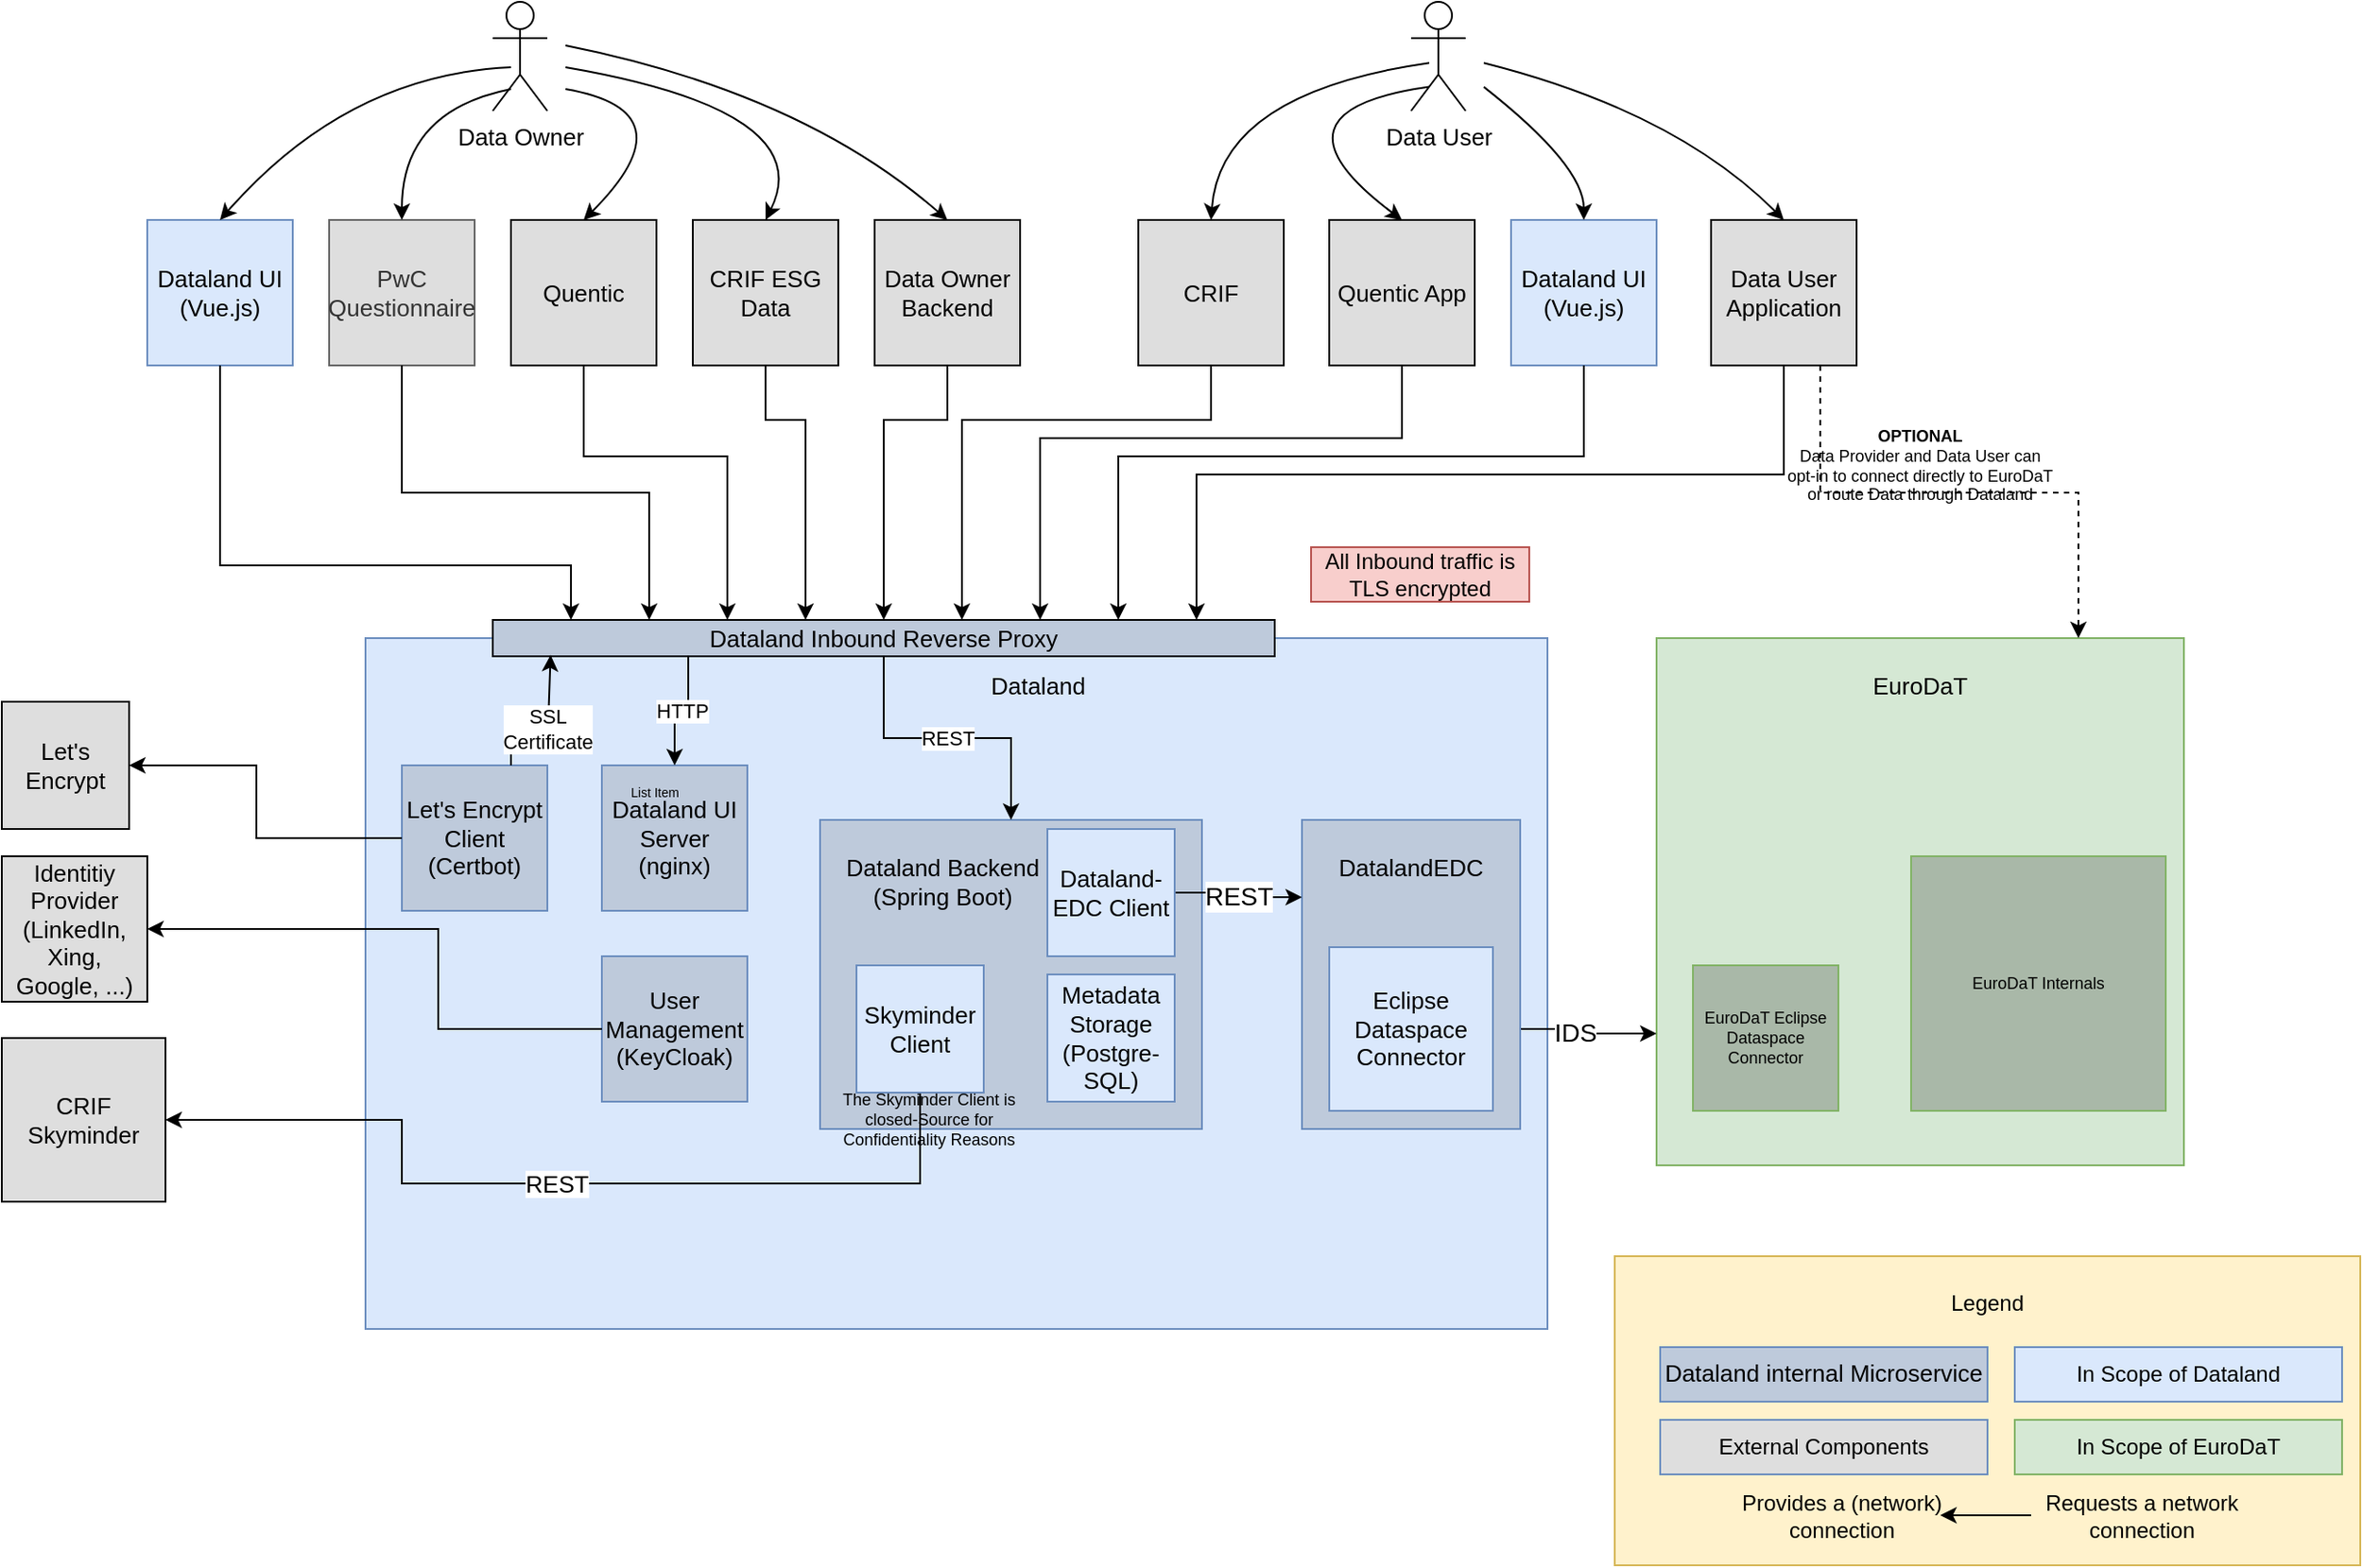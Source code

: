 <mxfile version="20.0.4" type="device"><diagram id="EgJ7EEfOsz50NrqOtSAN" name="Page-1"><mxGraphModel dx="1673" dy="934" grid="1" gridSize="10" guides="1" tooltips="1" connect="1" arrows="1" fold="1" page="1" pageScale="1" pageWidth="1654" pageHeight="1169" math="0" shadow="0"><root><mxCell id="0"/><mxCell id="1" parent="0"/><mxCell id="qYgubVpo4Vi_oRc76slj-7" value="Dataland" style="whiteSpace=wrap;html=1;fontSize=13;points=[[0,0,0,0,0],[0,0.25,0,0,0],[0,0.5,0,0,0],[0,0.75,0,0,0],[0,1,0,0,0],[0.1,0,0,0,0],[0.2,0,0,0,0],[0.25,1,0,0,0],[0.3,0,0,0,0],[0.4,0,0,0,0],[0.5,0,0,0,0],[0.5,1,0,0,0],[0.6,0,0,0,0],[0.7,0,0,0,0],[0.75,1,0,0,0],[0.8,0,0,0,0],[0.9,0,0,0,0],[1,0,0,0,0],[1,0.25,0,0,0],[1,0.5,0,0,0],[1,0.75,0,0,0],[1,1,0,0,0]];verticalAlign=top;spacingTop=12;fillColor=#dae8fc;strokeColor=#6c8ebf;imageAspect=0;spacingLeft=90;" parent="1" vertex="1"><mxGeometry x="250" y="360" width="650" height="380" as="geometry"/></mxCell><mxCell id="zA1G0P91OJ-XDcVy-FAF-19" value="&lt;span style=&quot;font-size: 13px&quot;&gt;Dataland Inbound Reverse Proxy&lt;/span&gt;" style="rounded=0;whiteSpace=wrap;html=1;fillColor=#BECADB;points=[[0,0,0,0,0],[0,0.25,0,0,0],[0,0.5,0,0,0],[0,0.75,0,0,0],[0,1,0,0,0],[0.1,0,0,0,0],[0.2,0,0,0,0],[0.25,1,0,0,0],[0.3,0,0,0,0],[0.4,0,0,0,0],[0.5,0,0,0,0],[0.5,1,0,0,0],[0.6,0,0,0,0],[0.7,0,0,0,0],[0.75,1,0,0,0],[0.8,0,0,0,0],[0.9,0,0,0,0],[1,0,0,0,0],[1,0.25,0,0,0],[1,0.5,0,0,0],[1,0.75,0,0,0],[1,1,0,0,0]];" parent="1" vertex="1"><mxGeometry x="320" y="350" width="430" height="20" as="geometry"/></mxCell><mxCell id="zA1G0P91OJ-XDcVy-FAF-1" value="Dataland Backend &lt;br&gt;(Spring Boot)" style="whiteSpace=wrap;html=1;fontSize=13;points=[[0,0,0,0,0],[0,0.25,0,0,0],[0,0.5,0,0,0],[0,0.75,0,0,0],[0,1,0,0,0],[0.1,0,0,0,0],[0.2,0,0,0,0],[0.25,1,0,0,0],[0.3,0,0,0,0],[0.4,0,0,0,0],[0.5,0,0,0,0],[0.5,1,0,0,0],[0.6,0,0,0,0],[0.7,0,0,0,0],[0.75,1,0,0,0],[0.8,0,0,0,0],[0.9,0,0,0,0],[1,0,0,0,0],[1,0.25,0,0,0],[1,0.5,0,0,0],[1,0.75,0,0,0],[1,1,0,0,0]];verticalAlign=top;spacingTop=12;fillColor=#BECADB;strokeColor=#6c8ebf;imageAspect=0;spacingRight=75;" parent="1" vertex="1"><mxGeometry x="500" y="460" width="210" height="170" as="geometry"/></mxCell><mxCell id="qYgubVpo4Vi_oRc76slj-55" value="EuroDaT" style="whiteSpace=wrap;html=1;aspect=fixed;fontSize=13;points=[[0,0,0,0,0],[0,0.25,0,0,0],[0,0.5,0,0,0],[0,0.75,0,0,0],[0,1,0,0,0],[0.1,0,0,0,0],[0.2,0,0,0,0],[0.25,1,0,0,0],[0.3,0,0,0,0],[0.4,0,0,0,0],[0.5,0,0,0,0],[0.5,1,0,0,0],[0.6,0,0,0,0],[0.7,0,0,0,0],[0.75,1,0,0,0],[0.8,0,0,0,0],[0.9,0,0,0,0],[1,0,0,0,0],[1,0.25,0,0,0],[1,0.5,0,0,0],[1,0.75,0,0,0],[1,1,0,0,0]];verticalAlign=top;spacingTop=12;fillColor=#d5e8d4;strokeColor=#82b366;" parent="1" vertex="1"><mxGeometry x="960" y="360" width="290" height="290" as="geometry"/></mxCell><mxCell id="qYgubVpo4Vi_oRc76slj-3" value="Data Owner" style="shape=umlActor;verticalLabelPosition=bottom;verticalAlign=top;html=1;outlineConnect=0;fontSize=13;points=[[0,0.4,0,0,0],[0,0.6,0,0,0],[0,0.8,0,0,0],[0,1,0,0,0],[0.27,0.1,0,0,0],[0.5,0,0,0,0],[0.5,0.5,0,0,0],[0.77,0.1,0,0,0],[1,0.4,0,0,0],[1,0.6,0,0,0],[1,0.8,0,0,0],[1,1,0,0,0]];" parent="1" vertex="1"><mxGeometry x="320" y="10" width="30" height="60" as="geometry"/></mxCell><mxCell id="qYgubVpo4Vi_oRc76slj-8" value="Dataland UI&lt;br&gt;(Vue.js)" style="whiteSpace=wrap;html=1;aspect=fixed;fontSize=13;fillColor=#dae8fc;strokeColor=#6c8ebf;" parent="1" vertex="1"><mxGeometry x="130" y="130" width="80" height="80" as="geometry"/></mxCell><mxCell id="qYgubVpo4Vi_oRc76slj-9" value="PwC Questionnaire" style="whiteSpace=wrap;html=1;aspect=fixed;fontSize=13;fillColor=#DEDEDE;fontColor=#333333;strokeColor=#666666;" parent="1" vertex="1"><mxGeometry x="230" y="130" width="80" height="80" as="geometry"/></mxCell><mxCell id="qYgubVpo4Vi_oRc76slj-10" value="Quentic" style="whiteSpace=wrap;html=1;aspect=fixed;fontSize=13;" parent="1" vertex="1"><mxGeometry x="330" y="130" width="80" height="80" as="geometry"/></mxCell><mxCell id="qYgubVpo4Vi_oRc76slj-11" value="Quentic App" style="whiteSpace=wrap;html=1;aspect=fixed;fontSize=13;fillColor=#DEDEDE;" parent="1" vertex="1"><mxGeometry x="780" y="130" width="80" height="80" as="geometry"/></mxCell><mxCell id="qYgubVpo4Vi_oRc76slj-12" value="Dataland UI&lt;br&gt;(Vue.js)" style="whiteSpace=wrap;html=1;aspect=fixed;fontSize=13;fillColor=#dae8fc;strokeColor=#6c8ebf;" parent="1" vertex="1"><mxGeometry x="880" y="130" width="80" height="80" as="geometry"/></mxCell><mxCell id="qYgubVpo4Vi_oRc76slj-13" value="Data Owner Backend" style="whiteSpace=wrap;html=1;aspect=fixed;fontSize=13;fillColor=#DEDEDE;" parent="1" vertex="1"><mxGeometry x="530" y="130" width="80" height="80" as="geometry"/></mxCell><mxCell id="qYgubVpo4Vi_oRc76slj-14" value="Data User Application" style="whiteSpace=wrap;html=1;aspect=fixed;fontSize=13;fillColor=#DEDEDE;" parent="1" vertex="1"><mxGeometry x="990" y="130" width="80" height="80" as="geometry"/></mxCell><mxCell id="qYgubVpo4Vi_oRc76slj-16" value="" style="curved=1;endArrow=classic;html=1;rounded=0;fontSize=13;entryX=0.5;entryY=0;entryDx=0;entryDy=0;exitX=1;exitY=0.4;exitDx=0;exitDy=0;exitPerimeter=0;" parent="1" target="qYgubVpo4Vi_oRc76slj-13" edge="1"><mxGeometry width="50" height="50" relative="1" as="geometry"><mxPoint x="360" y="34" as="sourcePoint"/><mxPoint x="470" y="15" as="targetPoint"/><Array as="points"><mxPoint x="490" y="60"/></Array></mxGeometry></mxCell><mxCell id="qYgubVpo4Vi_oRc76slj-17" value="" style="curved=1;endArrow=classic;html=1;rounded=0;fontSize=13;entryX=0.5;entryY=0;entryDx=0;entryDy=0;exitX=1;exitY=0.8;exitDx=0;exitDy=0;exitPerimeter=0;" parent="1" target="qYgubVpo4Vi_oRc76slj-10" edge="1"><mxGeometry width="50" height="50" relative="1" as="geometry"><mxPoint x="360" y="58" as="sourcePoint"/><mxPoint x="540" y="140" as="targetPoint"/><Array as="points"><mxPoint x="430" y="70"/></Array></mxGeometry></mxCell><mxCell id="qYgubVpo4Vi_oRc76slj-19" value="" style="curved=1;endArrow=classic;html=1;rounded=0;fontSize=13;entryX=0.5;entryY=0;entryDx=0;entryDy=0;exitX=0;exitY=0.6;exitDx=0;exitDy=0;exitPerimeter=0;" parent="1" target="qYgubVpo4Vi_oRc76slj-8" edge="1"><mxGeometry width="50" height="50" relative="1" as="geometry"><mxPoint x="330" y="46.0" as="sourcePoint"/><mxPoint x="220" y="110" as="targetPoint"/><Array as="points"><mxPoint x="240" y="50"/></Array></mxGeometry></mxCell><mxCell id="qYgubVpo4Vi_oRc76slj-20" value="" style="curved=1;endArrow=classic;html=1;rounded=0;fontSize=13;entryX=0.5;entryY=0;entryDx=0;entryDy=0;exitX=0;exitY=0.8;exitDx=0;exitDy=0;exitPerimeter=0;" parent="1" target="qYgubVpo4Vi_oRc76slj-9" edge="1"><mxGeometry width="50" height="50" relative="1" as="geometry"><mxPoint x="330" y="58" as="sourcePoint"/><mxPoint x="180" y="140" as="targetPoint"/><Array as="points"><mxPoint x="270" y="70"/></Array></mxGeometry></mxCell><mxCell id="qYgubVpo4Vi_oRc76slj-23" value="" style="edgeStyle=elbowEdgeStyle;elbow=vertical;endArrow=classic;html=1;rounded=0;fontSize=13;exitX=0.5;exitY=1;exitDx=0;exitDy=0;entryX=0.1;entryY=0;entryDx=0;entryDy=0;entryPerimeter=0;startArrow=none;startFill=0;endFill=1;" parent="1" source="qYgubVpo4Vi_oRc76slj-8" target="zA1G0P91OJ-XDcVy-FAF-19" edge="1"><mxGeometry width="50" height="50" relative="1" as="geometry"><mxPoint x="630" y="590" as="sourcePoint"/><mxPoint x="680" y="540" as="targetPoint"/><Array as="points"><mxPoint x="320" y="320"/></Array></mxGeometry></mxCell><mxCell id="qYgubVpo4Vi_oRc76slj-24" value="" style="edgeStyle=elbowEdgeStyle;elbow=vertical;endArrow=classic;html=1;rounded=0;fontSize=13;exitX=0.5;exitY=1;exitDx=0;exitDy=0;entryX=0.2;entryY=0;entryDx=0;entryDy=0;entryPerimeter=0;" parent="1" source="qYgubVpo4Vi_oRc76slj-9" target="zA1G0P91OJ-XDcVy-FAF-19" edge="1"><mxGeometry width="50" height="50" relative="1" as="geometry"><mxPoint x="180" y="220" as="sourcePoint"/><mxPoint x="396" y="320" as="targetPoint"/><Array as="points"><mxPoint x="400" y="280"/></Array></mxGeometry></mxCell><mxCell id="qYgubVpo4Vi_oRc76slj-25" value="" style="edgeStyle=elbowEdgeStyle;elbow=vertical;endArrow=classic;html=1;rounded=0;fontSize=13;exitX=0.5;exitY=1;exitDx=0;exitDy=0;entryX=0.3;entryY=0;entryDx=0;entryDy=0;entryPerimeter=0;" parent="1" source="qYgubVpo4Vi_oRc76slj-10" target="zA1G0P91OJ-XDcVy-FAF-19" edge="1"><mxGeometry width="50" height="50" relative="1" as="geometry"><mxPoint x="300" y="220" as="sourcePoint"/><mxPoint x="452" y="320" as="targetPoint"/><Array as="points"><mxPoint x="490" y="260"/></Array></mxGeometry></mxCell><mxCell id="qYgubVpo4Vi_oRc76slj-26" value="" style="edgeStyle=elbowEdgeStyle;elbow=vertical;endArrow=classic;html=1;rounded=0;fontSize=13;exitX=0.5;exitY=1;exitDx=0;exitDy=0;entryX=0.5;entryY=0;entryDx=0;entryDy=0;entryPerimeter=0;" parent="1" source="qYgubVpo4Vi_oRc76slj-13" target="zA1G0P91OJ-XDcVy-FAF-19" edge="1"><mxGeometry width="50" height="50" relative="1" as="geometry"><mxPoint x="420" y="220" as="sourcePoint"/><mxPoint x="530" y="330" as="targetPoint"/><Array as="points"><mxPoint x="450" y="240"/></Array></mxGeometry></mxCell><mxCell id="qYgubVpo4Vi_oRc76slj-27" value="" style="edgeStyle=elbowEdgeStyle;elbow=vertical;endArrow=classic;html=1;rounded=0;fontSize=13;exitX=0.5;exitY=1;exitDx=0;exitDy=0;entryX=0.7;entryY=0;entryDx=0;entryDy=0;entryPerimeter=0;" parent="1" source="qYgubVpo4Vi_oRc76slj-11" target="zA1G0P91OJ-XDcVy-FAF-19" edge="1"><mxGeometry width="50" height="50" relative="1" as="geometry"><mxPoint x="734" y="220" as="sourcePoint"/><mxPoint x="629" y="350" as="targetPoint"/><Array as="points"><mxPoint x="654" y="250"/></Array></mxGeometry></mxCell><mxCell id="qYgubVpo4Vi_oRc76slj-28" value="" style="edgeStyle=elbowEdgeStyle;elbow=vertical;endArrow=classic;html=1;rounded=0;fontSize=13;exitX=0.5;exitY=1;exitDx=0;exitDy=0;entryX=0.8;entryY=0;entryDx=0;entryDy=0;entryPerimeter=0;" parent="1" source="qYgubVpo4Vi_oRc76slj-12" target="zA1G0P91OJ-XDcVy-FAF-19" edge="1"><mxGeometry width="50" height="50" relative="1" as="geometry"><mxPoint x="740" y="220" as="sourcePoint"/><mxPoint x="616" y="370" as="targetPoint"/><Array as="points"><mxPoint x="664" y="260"/></Array></mxGeometry></mxCell><mxCell id="qYgubVpo4Vi_oRc76slj-29" value="" style="edgeStyle=elbowEdgeStyle;elbow=vertical;endArrow=classic;html=1;rounded=0;fontSize=13;exitX=0.5;exitY=1;exitDx=0;exitDy=0;entryX=0.9;entryY=0;entryDx=0;entryDy=0;entryPerimeter=0;" parent="1" source="qYgubVpo4Vi_oRc76slj-14" target="zA1G0P91OJ-XDcVy-FAF-19" edge="1"><mxGeometry width="50" height="50" relative="1" as="geometry"><mxPoint x="860" y="220" as="sourcePoint"/><mxPoint x="644" y="370" as="targetPoint"/><Array as="points"><mxPoint x="674" y="270"/></Array></mxGeometry></mxCell><mxCell id="qYgubVpo4Vi_oRc76slj-30" value="" style="curved=1;endArrow=classic;html=1;rounded=0;fontSize=13;entryX=0.5;entryY=0;entryDx=0;entryDy=0;exitX=1;exitY=0.56;exitDx=0;exitDy=0;exitPerimeter=0;" parent="1" target="qYgubVpo4Vi_oRc76slj-14" edge="1"><mxGeometry width="50" height="50" relative="1" as="geometry"><mxPoint x="865" y="43.6" as="sourcePoint"/><mxPoint x="1055" y="147.93" as="targetPoint"/><Array as="points"><mxPoint x="970" y="70"/></Array></mxGeometry></mxCell><mxCell id="qYgubVpo4Vi_oRc76slj-32" value="Data User" style="shape=umlActor;verticalLabelPosition=bottom;verticalAlign=top;html=1;outlineConnect=0;fontSize=13;points=[[0,0.33,0,0,0],[0,0.56,0,0,0],[0,0.78,0,0,0],[0,1,0,0,0],[0.27,0.1,0,0,0],[0.5,0,0,0,0],[0.5,0.5,0,0,0],[0.77,0.1,0,0,0],[1,0.33,0,0,0],[1,0.56,0,0,0],[1,0.78,0,0,0],[1,1,0,0,0]];" parent="1" vertex="1"><mxGeometry x="825" y="10" width="30" height="60" as="geometry"/></mxCell><mxCell id="qYgubVpo4Vi_oRc76slj-35" value="" style="curved=1;endArrow=classic;html=1;rounded=0;fontSize=13;entryX=0.5;entryY=0;entryDx=0;entryDy=0;exitX=1;exitY=0.78;exitDx=0;exitDy=0;exitPerimeter=0;" parent="1" target="qYgubVpo4Vi_oRc76slj-12" edge="1"><mxGeometry width="50" height="50" relative="1" as="geometry"><mxPoint x="865" y="56.8" as="sourcePoint"/><mxPoint x="980" y="140" as="targetPoint"/><Array as="points"><mxPoint x="920" y="100"/></Array></mxGeometry></mxCell><mxCell id="qYgubVpo4Vi_oRc76slj-36" value="" style="curved=1;endArrow=classic;html=1;rounded=0;fontSize=13;entryX=0.5;entryY=0;entryDx=0;entryDy=0;exitX=0;exitY=0.78;exitDx=0;exitDy=0;exitPerimeter=0;" parent="1" target="qYgubVpo4Vi_oRc76slj-11" edge="1"><mxGeometry width="50" height="50" relative="1" as="geometry"><mxPoint x="835" y="56.8" as="sourcePoint"/><mxPoint x="860" y="140" as="targetPoint"/><Array as="points"><mxPoint x="740" y="70"/></Array></mxGeometry></mxCell><mxCell id="qYgubVpo4Vi_oRc76slj-37" value="CRIF&lt;br&gt;Skyminder" style="whiteSpace=wrap;html=1;aspect=fixed;fontSize=13;fillColor=#DEDEDE;" parent="1" vertex="1"><mxGeometry x="50" y="580" width="90" height="90" as="geometry"/></mxCell><mxCell id="qYgubVpo4Vi_oRc76slj-44" value="REST" style="endArrow=classic;html=1;rounded=0;fontSize=13;exitX=0.5;exitY=1;exitDx=0;exitDy=0;entryX=1;entryY=0.5;entryDx=0;entryDy=0;edgeStyle=orthogonalEdgeStyle;" parent="1" source="qYgubVpo4Vi_oRc76slj-38" target="qYgubVpo4Vi_oRc76slj-37" edge="1"><mxGeometry width="50" height="50" relative="1" as="geometry"><mxPoint x="290" y="585" as="sourcePoint"/><mxPoint x="380" y="440" as="targetPoint"/><Array as="points"><mxPoint x="555" y="660"/><mxPoint x="270" y="660"/><mxPoint x="270" y="625"/></Array></mxGeometry></mxCell><mxCell id="qYgubVpo4Vi_oRc76slj-45" value="Dataland UI&lt;br&gt;Server (nginx)" style="whiteSpace=wrap;html=1;aspect=fixed;fontSize=13;fillColor=#BECADB;strokeColor=#6c8ebf;" parent="1" vertex="1"><mxGeometry x="380" y="430" width="80" height="80" as="geometry"/></mxCell><mxCell id="qYgubVpo4Vi_oRc76slj-51" value="EuroDaT Internals" style="whiteSpace=wrap;html=1;aspect=fixed;fontSize=9;fillColor=#A9B8A8;strokeColor=#82b366;" parent="1" vertex="1"><mxGeometry x="1100" y="480" width="140" height="140" as="geometry"/></mxCell><mxCell id="qYgubVpo4Vi_oRc76slj-53" value="IDS" style="endArrow=classic;startArrow=none;html=1;rounded=0;fontSize=14;entryX=0;entryY=0.75;entryDx=0;entryDy=0;startFill=1;entryPerimeter=0;edgeStyle=orthogonalEdgeStyle;" parent="1" source="qYgubVpo4Vi_oRc76slj-39" target="qYgubVpo4Vi_oRc76slj-55" edge="1"><mxGeometry width="50" height="50" relative="1" as="geometry"><mxPoint x="790" y="580" as="sourcePoint"/><mxPoint x="800" y="565" as="targetPoint"/></mxGeometry></mxCell><mxCell id="qYgubVpo4Vi_oRc76slj-54" value="The Skyminder Client is closed-Source for Confidentiality Reasons" style="text;html=1;strokeColor=none;fillColor=none;align=center;verticalAlign=middle;whiteSpace=wrap;rounded=0;fontSize=9;" parent="1" vertex="1"><mxGeometry x="505" y="610" width="110" height="30" as="geometry"/></mxCell><mxCell id="qYgubVpo4Vi_oRc76slj-56" value="&lt;b&gt;OPTIONAL&lt;/b&gt;&lt;br&gt;Data Provider and Data User can opt-in to connect directly to EuroDaT or route Data through Dataland" style="text;html=1;strokeColor=none;fillColor=none;align=center;verticalAlign=middle;whiteSpace=wrap;rounded=0;fontSize=9;" parent="1" vertex="1"><mxGeometry x="1030" y="250" width="150" height="30" as="geometry"/></mxCell><mxCell id="qYgubVpo4Vi_oRc76slj-58" value="" style="edgeStyle=elbowEdgeStyle;elbow=vertical;endArrow=classic;html=1;rounded=0;fontSize=13;exitX=0.75;exitY=1;exitDx=0;exitDy=0;entryX=0.8;entryY=0;entryDx=0;entryDy=0;entryPerimeter=0;dashed=1;" parent="1" source="qYgubVpo4Vi_oRc76slj-14" target="qYgubVpo4Vi_oRc76slj-55" edge="1"><mxGeometry width="50" height="50" relative="1" as="geometry"><mxPoint x="980" y="220" as="sourcePoint"/><mxPoint x="1040" y="320" as="targetPoint"/><Array as="points"><mxPoint x="1020" y="280"/></Array></mxGeometry></mxCell><mxCell id="mH02m_fli5AvtXu53zwJ-1" value="CRIF ESG Daten" style="whiteSpace=wrap;html=1;aspect=fixed;fontSize=13;" parent="1" vertex="1"><mxGeometry x="430" y="130" width="80" height="80" as="geometry"/></mxCell><mxCell id="mH02m_fli5AvtXu53zwJ-2" value="" style="edgeStyle=elbowEdgeStyle;elbow=vertical;endArrow=classic;html=1;rounded=0;fontSize=13;exitX=0.5;exitY=1;exitDx=0;exitDy=0;entryX=0.4;entryY=0;entryDx=0;entryDy=0;entryPerimeter=0;" parent="1" source="mH02m_fli5AvtXu53zwJ-1" target="zA1G0P91OJ-XDcVy-FAF-19" edge="1"><mxGeometry width="50" height="50" relative="1" as="geometry"><mxPoint x="380.0" y="220" as="sourcePoint"/><mxPoint x="500.0" y="370" as="targetPoint"/><Array as="points"><mxPoint x="500" y="240"/></Array></mxGeometry></mxCell><mxCell id="mH02m_fli5AvtXu53zwJ-3" value="CRIF" style="whiteSpace=wrap;html=1;aspect=fixed;fontSize=13;fillColor=#DEDEDE;" parent="1" vertex="1"><mxGeometry x="675" y="130" width="80" height="80" as="geometry"/></mxCell><mxCell id="mH02m_fli5AvtXu53zwJ-4" value="" style="edgeStyle=elbowEdgeStyle;elbow=vertical;endArrow=classic;html=1;rounded=0;fontSize=13;exitX=0.5;exitY=1;exitDx=0;exitDy=0;entryX=0.6;entryY=0;entryDx=0;entryDy=0;entryPerimeter=0;" parent="1" source="mH02m_fli5AvtXu53zwJ-3" target="zA1G0P91OJ-XDcVy-FAF-19" edge="1"><mxGeometry width="50" height="50" relative="1" as="geometry"><mxPoint x="830" y="220" as="sourcePoint"/><mxPoint x="623" y="370" as="targetPoint"/><Array as="points"><mxPoint x="650" y="240"/></Array></mxGeometry></mxCell><mxCell id="mH02m_fli5AvtXu53zwJ-5" value="" style="curved=1;endArrow=classic;html=1;rounded=0;fontSize=13;entryX=0.5;entryY=0;entryDx=0;entryDy=0;exitX=0;exitY=0.56;exitDx=0;exitDy=0;exitPerimeter=0;" parent="1" target="mH02m_fli5AvtXu53zwJ-3" edge="1"><mxGeometry width="50" height="50" relative="1" as="geometry"><mxPoint x="835" y="43.6" as="sourcePoint"/><mxPoint x="780" y="123.2" as="targetPoint"/><Array as="points"><mxPoint x="720" y="60"/></Array></mxGeometry></mxCell><mxCell id="mH02m_fli5AvtXu53zwJ-12" value="User Management (KeyCloak)" style="whiteSpace=wrap;html=1;aspect=fixed;fontSize=13;fillColor=#BECADB;strokeColor=#6c8ebf;" parent="1" vertex="1"><mxGeometry x="380" y="535" width="80" height="80" as="geometry"/></mxCell><mxCell id="mH02m_fli5AvtXu53zwJ-16" value="Identitiy Provider (LinkedIn, Xing, Google, ...)" style="whiteSpace=wrap;html=1;aspect=fixed;fontSize=13;fillColor=#DEDEDE;" parent="1" vertex="1"><mxGeometry x="50" y="480" width="80" height="80" as="geometry"/></mxCell><mxCell id="mH02m_fli5AvtXu53zwJ-17" value="" style="endArrow=classic;html=1;rounded=0;exitX=0;exitY=0.5;exitDx=0;exitDy=0;entryX=1;entryY=0.5;entryDx=0;entryDy=0;edgeStyle=orthogonalEdgeStyle;" parent="1" source="mH02m_fli5AvtXu53zwJ-12" target="mH02m_fli5AvtXu53zwJ-16" edge="1"><mxGeometry width="50" height="50" relative="1" as="geometry"><mxPoint x="880" y="530" as="sourcePoint"/><mxPoint x="930" y="480" as="targetPoint"/><Array as="points"><mxPoint x="290" y="575"/><mxPoint x="290" y="520"/><mxPoint x="150" y="520"/></Array></mxGeometry></mxCell><mxCell id="mH02m_fli5AvtXu53zwJ-19" value="Quentic" style="whiteSpace=wrap;html=1;aspect=fixed;fontSize=13;fillColor=#DEDEDE;" parent="1" vertex="1"><mxGeometry x="330" y="130" width="80" height="80" as="geometry"/></mxCell><mxCell id="mH02m_fli5AvtXu53zwJ-20" value="CRIF ESG Data" style="whiteSpace=wrap;html=1;aspect=fixed;fontSize=13;fillColor=#DEDEDE;" parent="1" vertex="1"><mxGeometry x="430" y="130" width="80" height="80" as="geometry"/></mxCell><mxCell id="qYgubVpo4Vi_oRc76slj-38" value="Skyminder Client" style="whiteSpace=wrap;html=1;aspect=fixed;fontSize=13;fillColor=#dae8fc;strokeColor=#6c8ebf;" parent="1" vertex="1"><mxGeometry x="520" y="540" width="70" height="70" as="geometry"/></mxCell><mxCell id="zA1G0P91OJ-XDcVy-FAF-11" value="REST" style="edgeStyle=orthogonalEdgeStyle;rounded=0;orthogonalLoop=1;jettySize=auto;html=1;strokeColor=default;entryX=0.5;entryY=0;entryDx=0;entryDy=0;entryPerimeter=0;exitX=0.5;exitY=1;exitDx=0;exitDy=0;exitPerimeter=0;" parent="1" source="zA1G0P91OJ-XDcVy-FAF-19" target="zA1G0P91OJ-XDcVy-FAF-1" edge="1"><mxGeometry relative="1" as="geometry"><mxPoint x="490.0" y="420.0" as="sourcePoint"/></mxGeometry></mxCell><mxCell id="Ohn2PbvtHQVJ30cd-kOk-3" value="DatalandEDC" style="whiteSpace=wrap;html=1;fontSize=13;points=[[0,0,0,0,0],[0,0.25,0,0,0],[0,0.5,0,0,0],[0,0.75,0,0,0],[0,1,0,0,0],[0.1,0,0,0,0],[0.2,0,0,0,0],[0.25,1,0,0,0],[0.3,0,0,0,0],[0.4,0,0,0,0],[0.5,0,0,0,0],[0.5,1,0,0,0],[0.6,0,0,0,0],[0.7,0,0,0,0],[0.75,1,0,0,0],[0.8,0,0,0,0],[0.9,0,0,0,0],[1,0,0,0,0],[1,0.25,0,0,0],[1,0.5,0,0,0],[1,0.75,0,0,0],[1,1,0,0,0]];verticalAlign=top;spacingTop=12;fillColor=#BECADB;strokeColor=#6c8ebf;imageAspect=0;" parent="1" vertex="1"><mxGeometry x="765" y="460" width="120" height="170" as="geometry"/></mxCell><mxCell id="zA1G0P91OJ-XDcVy-FAF-14" value="HTTP" style="edgeStyle=orthogonalEdgeStyle;rounded=0;orthogonalLoop=1;jettySize=auto;html=1;strokeColor=default;exitX=0.25;exitY=1;exitDx=0;exitDy=0;exitPerimeter=0;" parent="1" source="zA1G0P91OJ-XDcVy-FAF-19" target="qYgubVpo4Vi_oRc76slj-45" edge="1"><mxGeometry relative="1" as="geometry"><mxPoint x="450" y="460" as="sourcePoint"/></mxGeometry></mxCell><mxCell id="u2gIAsVN3r79u-wtiOPY-1" value="" style="curved=1;endArrow=classic;html=1;rounded=0;fontSize=13;entryX=0.5;entryY=0;entryDx=0;entryDy=0;exitX=1;exitY=0.6;exitDx=0;exitDy=0;exitPerimeter=0;" parent="1" target="mH02m_fli5AvtXu53zwJ-20" edge="1"><mxGeometry width="50" height="50" relative="1" as="geometry"><mxPoint x="360" y="46.0" as="sourcePoint"/><mxPoint x="580" y="140" as="targetPoint"/><Array as="points"><mxPoint x="500" y="70"/></Array></mxGeometry></mxCell><mxCell id="Ohn2PbvtHQVJ30cd-kOk-1" value="EuroDaT Eclipse Dataspace Connector" style="whiteSpace=wrap;html=1;aspect=fixed;fontSize=9;fillColor=#A9B8A8;strokeColor=#82b366;" parent="1" vertex="1"><mxGeometry x="980" y="540" width="80" height="80" as="geometry"/></mxCell><mxCell id="qYgubVpo4Vi_oRc76slj-39" value="Eclipse Dataspace Connector" style="whiteSpace=wrap;html=1;aspect=fixed;fontSize=13;fillColor=#dae8fc;strokeColor=#6c8ebf;" parent="1" vertex="1"><mxGeometry x="780" y="530" width="90" height="90" as="geometry"/></mxCell><mxCell id="Ohn2PbvtHQVJ30cd-kOk-7" value="REST" style="edgeStyle=elbowEdgeStyle;elbow=horizontal;endArrow=classic;html=1;rounded=0;fontSize=14;entryX=0;entryY=0.25;entryDx=0;entryDy=0;entryPerimeter=0;exitX=1;exitY=0.5;exitDx=0;exitDy=0;" parent="1" source="gFxyuHnfqXO-C7nRIjgv-2" target="Ohn2PbvtHQVJ30cd-kOk-3" edge="1"><mxGeometry width="50" height="50" relative="1" as="geometry"><mxPoint x="280" y="610" as="sourcePoint"/><mxPoint x="330" y="560" as="targetPoint"/></mxGeometry></mxCell><mxCell id="Ohn2PbvtHQVJ30cd-kOk-10" value="Metadata Storage (Postgre-SQL)" style="whiteSpace=wrap;html=1;aspect=fixed;fontSize=13;fillColor=#dae8fc;strokeColor=#6c8ebf;" parent="1" vertex="1"><mxGeometry x="625" y="545" width="70" height="70" as="geometry"/></mxCell><mxCell id="gFxyuHnfqXO-C7nRIjgv-2" value="Dataland-EDC Client" style="whiteSpace=wrap;html=1;aspect=fixed;fontSize=13;fillColor=#dae8fc;strokeColor=#6c8ebf;" parent="1" vertex="1"><mxGeometry x="625" y="465" width="70" height="70" as="geometry"/></mxCell><mxCell id="gFxyuHnfqXO-C7nRIjgv-3" value="" style="group" parent="1" vertex="1" connectable="0"><mxGeometry x="937" y="700" width="410" height="170" as="geometry"/></mxCell><mxCell id="mH02m_fli5AvtXu53zwJ-22" value="Legend" style="rounded=0;whiteSpace=wrap;html=1;fillColor=#fff2cc;gradientDirection=north;verticalAlign=top;spacingTop=12;strokeColor=#d6b656;" parent="gFxyuHnfqXO-C7nRIjgv-3" vertex="1"><mxGeometry width="410" height="170" as="geometry"/></mxCell><mxCell id="mH02m_fli5AvtXu53zwJ-26" value="" style="group" parent="gFxyuHnfqXO-C7nRIjgv-3" vertex="1" connectable="0"><mxGeometry x="65" y="127.5" width="280" height="30" as="geometry"/></mxCell><mxCell id="mH02m_fli5AvtXu53zwJ-9" value="" style="endArrow=classic;html=1;rounded=0;" parent="mH02m_fli5AvtXu53zwJ-26" edge="1"><mxGeometry width="50" height="50" relative="1" as="geometry"><mxPoint x="164" y="15" as="sourcePoint"/><mxPoint x="114" y="15.0" as="targetPoint"/></mxGeometry></mxCell><mxCell id="mH02m_fli5AvtXu53zwJ-10" value="Provides a (network) connection" style="text;html=1;strokeColor=none;fillColor=none;align=center;verticalAlign=middle;whiteSpace=wrap;rounded=0;" parent="mH02m_fli5AvtXu53zwJ-26" vertex="1"><mxGeometry width="120" height="30" as="geometry"/></mxCell><mxCell id="mH02m_fli5AvtXu53zwJ-11" value="Requests a network connection" style="text;html=1;strokeColor=none;fillColor=none;align=center;verticalAlign=middle;whiteSpace=wrap;rounded=0;" parent="mH02m_fli5AvtXu53zwJ-26" vertex="1"><mxGeometry x="170" width="110" height="30" as="geometry"/></mxCell><mxCell id="mH02m_fli5AvtXu53zwJ-27" value="In Scope of Dataland" style="rounded=0;whiteSpace=wrap;html=1;fillColor=#dae8fc;gradientDirection=north;strokeColor=#6c8ebf;" parent="gFxyuHnfqXO-C7nRIjgv-3" vertex="1"><mxGeometry x="220" y="50" width="180" height="30" as="geometry"/></mxCell><mxCell id="mH02m_fli5AvtXu53zwJ-28" value="In Scope of EuroDaT" style="rounded=0;whiteSpace=wrap;html=1;fillColor=#d5e8d4;gradientDirection=north;strokeColor=#82b366;" parent="gFxyuHnfqXO-C7nRIjgv-3" vertex="1"><mxGeometry x="220" y="90" width="180" height="30" as="geometry"/></mxCell><mxCell id="mH02m_fli5AvtXu53zwJ-29" value="External Components" style="rounded=0;whiteSpace=wrap;html=1;fillColor=#DEDEDE;gradientDirection=north;strokeColor=#6c8ebf;" parent="gFxyuHnfqXO-C7nRIjgv-3" vertex="1"><mxGeometry x="25" y="90" width="180" height="30" as="geometry"/></mxCell><mxCell id="gFxyuHnfqXO-C7nRIjgv-1" value="Dataland internal Microservice" style="whiteSpace=wrap;html=1;fontSize=13;points=[[0,0,0,0,0],[0,0.25,0,0,0],[0,0.5,0,0,0],[0,0.75,0,0,0],[0,1,0,0,0],[0.1,0,0,0,0],[0.2,0,0,0,0],[0.25,1,0,0,0],[0.3,0,0,0,0],[0.4,0,0,0,0],[0.5,0,0,0,0],[0.5,1,0,0,0],[0.6,0,0,0,0],[0.7,0,0,0,0],[0.75,1,0,0,0],[0.8,0,0,0,0],[0.9,0,0,0,0],[1,0,0,0,0],[1,0.25,0,0,0],[1,0.5,0,0,0],[1,0.75,0,0,0],[1,1,0,0,0]];verticalAlign=top;spacingTop=0;fillColor=#BECADB;strokeColor=#6c8ebf;imageAspect=0;" parent="gFxyuHnfqXO-C7nRIjgv-3" vertex="1"><mxGeometry x="25" y="50" width="180" height="30" as="geometry"/></mxCell><mxCell id="6PYsqiufvhZ7fBHrDK44-1" value="Let's Encrypt Client (Certbot)" style="whiteSpace=wrap;html=1;aspect=fixed;fontSize=13;fillColor=#BECADB;strokeColor=#6c8ebf;" parent="1" vertex="1"><mxGeometry x="270" y="430" width="80" height="80" as="geometry"/></mxCell><mxCell id="6PYsqiufvhZ7fBHrDK44-3" value="Let's Encrypt" style="whiteSpace=wrap;html=1;aspect=fixed;fontSize=13;fillColor=#DEDEDE;" parent="1" vertex="1"><mxGeometry x="50" y="395" width="70" height="70" as="geometry"/></mxCell><mxCell id="6PYsqiufvhZ7fBHrDK44-4" value="" style="endArrow=classic;html=1;rounded=0;entryX=1;entryY=0.5;entryDx=0;entryDy=0;exitX=0;exitY=0.5;exitDx=0;exitDy=0;" parent="1" source="6PYsqiufvhZ7fBHrDK44-1" target="6PYsqiufvhZ7fBHrDK44-3" edge="1"><mxGeometry width="50" height="50" relative="1" as="geometry"><mxPoint x="330" y="900" as="sourcePoint"/><mxPoint x="380" y="850" as="targetPoint"/><Array as="points"><mxPoint x="190" y="470"/><mxPoint x="190" y="430"/></Array></mxGeometry></mxCell><mxCell id="6PYsqiufvhZ7fBHrDK44-5" value="SSL&lt;br&gt;Certificate" style="endArrow=classic;html=1;rounded=0;entryX=0.074;entryY=0.965;entryDx=0;entryDy=0;entryPerimeter=0;exitX=0.75;exitY=0;exitDx=0;exitDy=0;" parent="1" source="6PYsqiufvhZ7fBHrDK44-1" target="zA1G0P91OJ-XDcVy-FAF-19" edge="1"><mxGeometry width="50" height="50" relative="1" as="geometry"><mxPoint x="210" y="440" as="sourcePoint"/><mxPoint x="230" y="390" as="targetPoint"/><Array as="points"><mxPoint x="330" y="420"/><mxPoint x="350" y="420"/></Array></mxGeometry></mxCell><mxCell id="6PYsqiufvhZ7fBHrDK44-7" value="All Inbound traffic is TLS encrypted" style="text;html=1;strokeColor=#b85450;fillColor=#f8cecc;align=center;verticalAlign=middle;whiteSpace=wrap;rounded=0;" parent="1" vertex="1"><mxGeometry x="770" y="310" width="120" height="30" as="geometry"/></mxCell><mxCell id="NJA0EDT0E1qpiD6jWOSG-2" value="List Item" style="text;strokeColor=none;fillColor=none;align=left;verticalAlign=middle;spacingLeft=4;spacingRight=4;overflow=hidden;points=[[0,0.5],[1,0.5]];portConstraint=eastwest;rotatable=0;fontSize=7;" vertex="1" parent="1"><mxGeometry x="390" y="430" width="80" height="30" as="geometry"/></mxCell></root></mxGraphModel></diagram></mxfile>